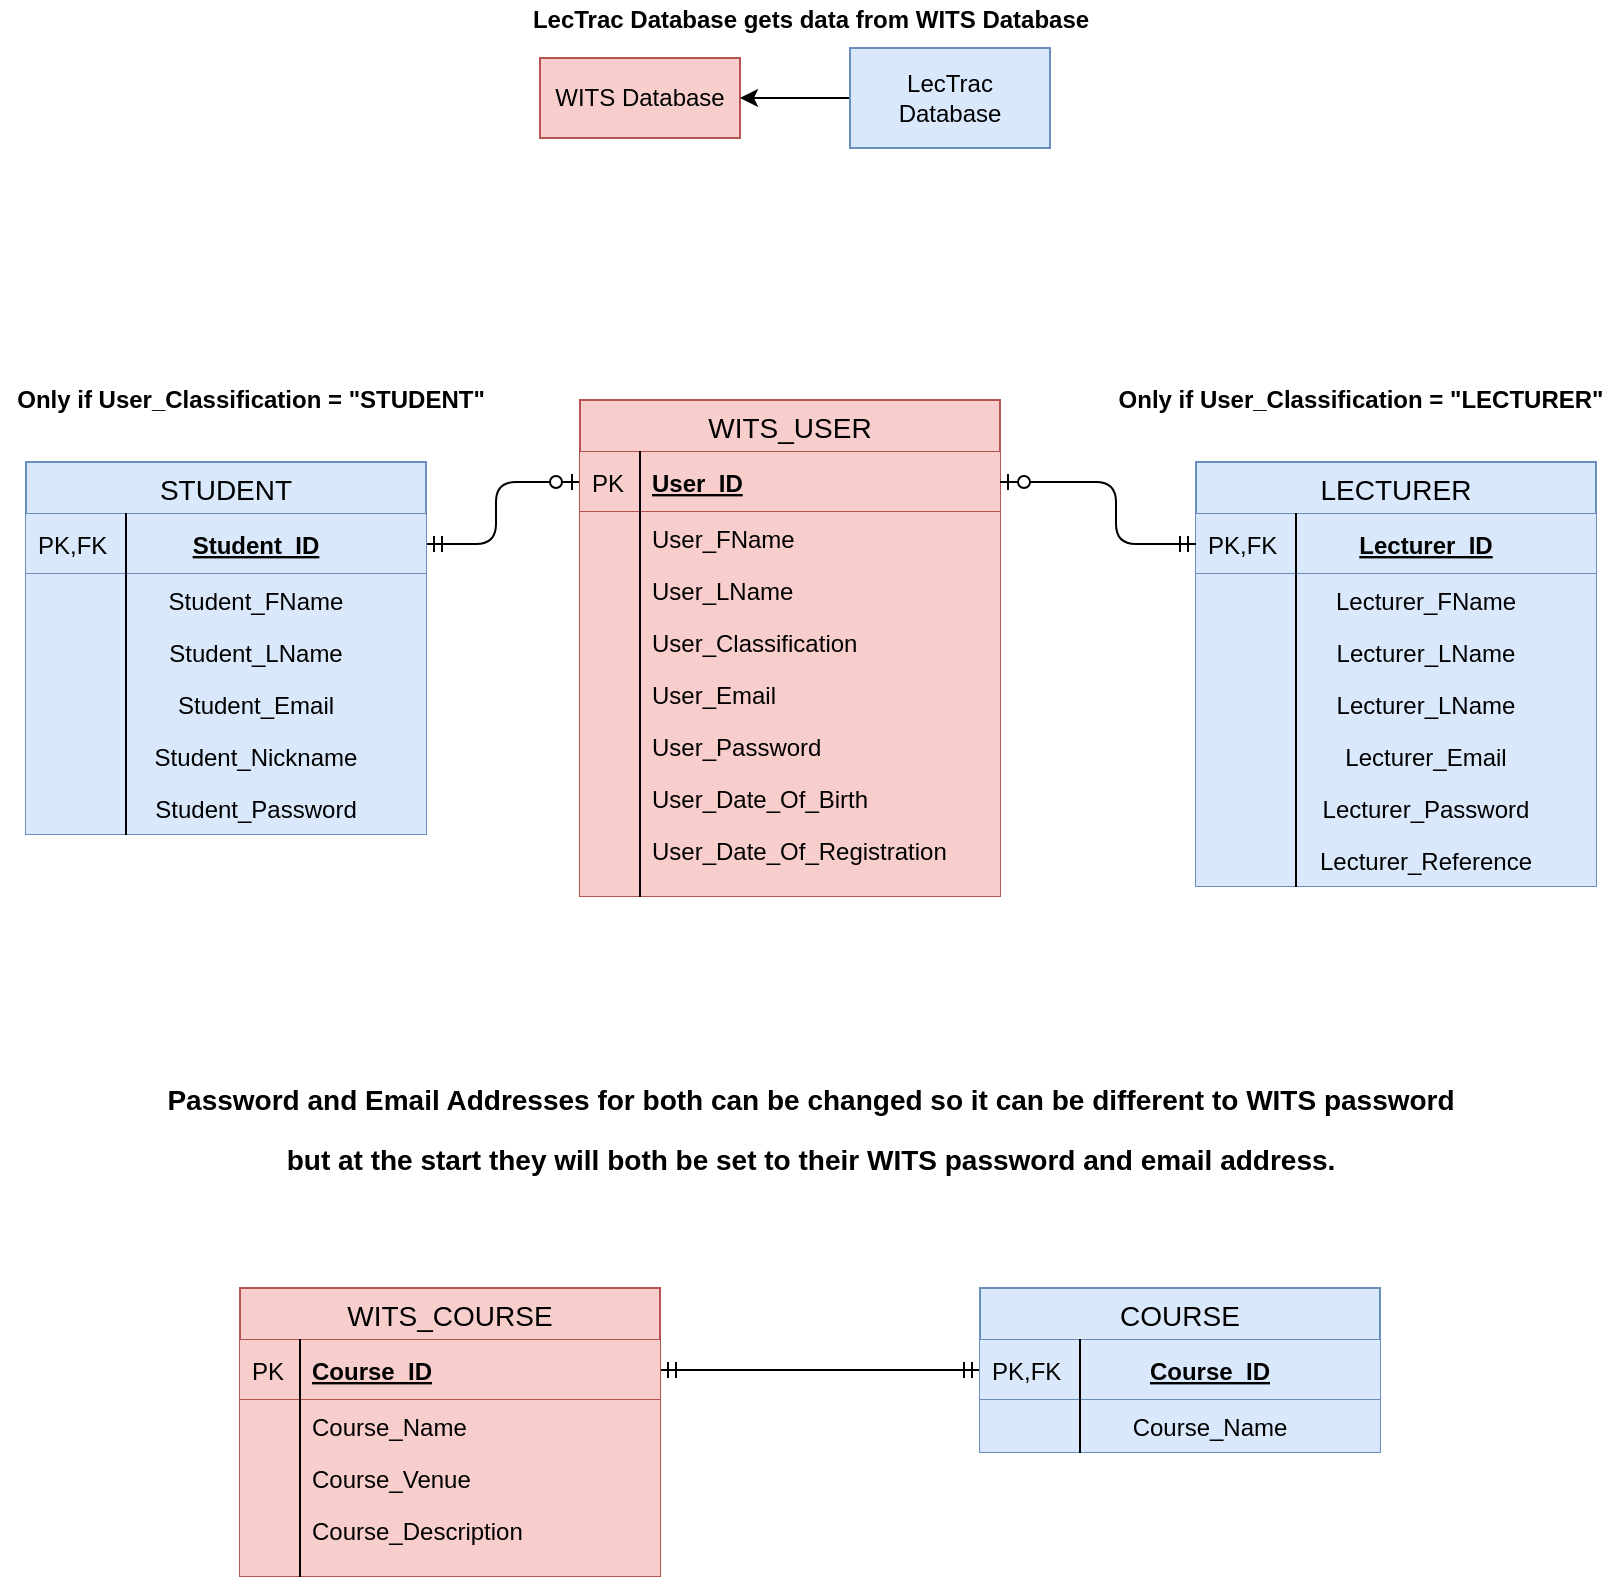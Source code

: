 <mxfile version="13.0.3" type="device"><diagram id="C5RBs43oDa-KdzZeNtuy" name="Page-1"><mxGraphModel dx="2290" dy="846" grid="1" gridSize="10" guides="1" tooltips="1" connect="1" arrows="1" fold="1" page="1" pageScale="1" pageWidth="827" pageHeight="1169" math="0" shadow="0"><root><mxCell id="WIyWlLk6GJQsqaUBKTNV-0"/><mxCell id="WIyWlLk6GJQsqaUBKTNV-1" parent="WIyWlLk6GJQsqaUBKTNV-0"/><mxCell id="q8qyXDA9uavXnTlKvIZX-0" value="WITS Database" style="whiteSpace=wrap;html=1;align=center;fillColor=#f8cecc;strokeColor=#b85450;" parent="WIyWlLk6GJQsqaUBKTNV-1" vertex="1"><mxGeometry x="-548" y="109" width="100" height="40" as="geometry"/></mxCell><mxCell id="I5v792Ejw2t5efdUg5He-0" style="edgeStyle=orthogonalEdgeStyle;rounded=0;orthogonalLoop=1;jettySize=auto;html=1;exitX=0;exitY=0.5;exitDx=0;exitDy=0;entryX=1;entryY=0.5;entryDx=0;entryDy=0;" parent="WIyWlLk6GJQsqaUBKTNV-1" source="q8qyXDA9uavXnTlKvIZX-1" target="q8qyXDA9uavXnTlKvIZX-0" edge="1"><mxGeometry relative="1" as="geometry"/></mxCell><mxCell id="q8qyXDA9uavXnTlKvIZX-1" value="LecTrac &lt;br&gt;Database" style="whiteSpace=wrap;html=1;align=center;fillColor=#dae8fc;strokeColor=#6c8ebf;" parent="WIyWlLk6GJQsqaUBKTNV-1" vertex="1"><mxGeometry x="-393" y="104" width="100" height="50" as="geometry"/></mxCell><mxCell id="q8qyXDA9uavXnTlKvIZX-90" value="" style="edgeStyle=entityRelationEdgeStyle;fontSize=12;html=1;endArrow=ERmandOne;startArrow=ERmandOne;exitX=1;exitY=0.5;exitDx=0;exitDy=0;" parent="WIyWlLk6GJQsqaUBKTNV-1" source="q8qyXDA9uavXnTlKvIZX-22" target="q8qyXDA9uavXnTlKvIZX-84" edge="1"><mxGeometry width="100" height="100" relative="1" as="geometry"><mxPoint x="-488" y="844" as="sourcePoint"/><mxPoint x="-388" y="744" as="targetPoint"/></mxGeometry></mxCell><mxCell id="q8qyXDA9uavXnTlKvIZX-96" value="" style="fontSize=12;html=1;endArrow=ERmandOne;startArrow=ERzeroToOne;startFill=1;exitX=0;exitY=0.5;exitDx=0;exitDy=0;entryX=1;entryY=0.5;entryDx=0;entryDy=0;endFill=0;" parent="WIyWlLk6GJQsqaUBKTNV-1" source="q8qyXDA9uavXnTlKvIZX-37" target="q8qyXDA9uavXnTlKvIZX-56" edge="1"><mxGeometry width="100" height="100" relative="1" as="geometry"><mxPoint x="-308" y="240" as="sourcePoint"/><mxPoint x="-198" y="280" as="targetPoint"/><Array as="points"><mxPoint x="-570" y="321"/><mxPoint x="-570" y="352"/></Array></mxGeometry></mxCell><mxCell id="q8qyXDA9uavXnTlKvIZX-101" value="&lt;b&gt;Only if User_Classification = &quot;STUDENT&quot;&lt;/b&gt;" style="text;html=1;align=center;verticalAlign=middle;resizable=0;points=[];autosize=1;" parent="WIyWlLk6GJQsqaUBKTNV-1" vertex="1"><mxGeometry x="-818" y="270" width="250" height="20" as="geometry"/></mxCell><mxCell id="q8qyXDA9uavXnTlKvIZX-103" value="&lt;b&gt;Only if User_Classification = &quot;LECTURER&quot;&lt;/b&gt;" style="text;html=1;align=center;verticalAlign=middle;resizable=0;points=[];autosize=1;" parent="WIyWlLk6GJQsqaUBKTNV-1" vertex="1"><mxGeometry x="-268" y="270" width="260" height="20" as="geometry"/></mxCell><mxCell id="q8qyXDA9uavXnTlKvIZX-106" value="&lt;b&gt;&lt;font style=&quot;font-size: 14px&quot;&gt;Password and Email Addresses for both can be changed so it can be different to WITS password&lt;/font&gt;&lt;/b&gt;" style="text;html=1;align=center;verticalAlign=middle;resizable=0;points=[];autosize=1;" parent="WIyWlLk6GJQsqaUBKTNV-1" vertex="1"><mxGeometry x="-743" y="620" width="660" height="20" as="geometry"/></mxCell><mxCell id="I5v792Ejw2t5efdUg5He-1" value="LecTrac Database gets data from WITS Database" style="text;html=1;align=center;verticalAlign=middle;resizable=0;points=[];autosize=1;fontStyle=1" parent="WIyWlLk6GJQsqaUBKTNV-1" vertex="1"><mxGeometry x="-558" y="80" width="290" height="20" as="geometry"/></mxCell><mxCell id="q8qyXDA9uavXnTlKvIZX-36" value="WITS_USER" style="swimlane;fontStyle=0;childLayout=stackLayout;horizontal=1;startSize=26;horizontalStack=0;resizeParent=1;resizeParentMax=0;resizeLast=0;collapsible=1;marginBottom=0;align=center;fontSize=14;fillColor=#f8cecc;strokeColor=#b85450;" parent="WIyWlLk6GJQsqaUBKTNV-1" vertex="1"><mxGeometry x="-528" y="280" width="210" height="248" as="geometry"/></mxCell><mxCell id="q8qyXDA9uavXnTlKvIZX-37" value="User_ID" style="shape=partialRectangle;top=0;left=0;right=0;bottom=1;align=left;verticalAlign=middle;fillColor=#f8cecc;spacingLeft=34;spacingRight=4;overflow=hidden;rotatable=0;points=[[0,0.5],[1,0.5]];portConstraint=eastwest;dropTarget=0;fontStyle=5;fontSize=12;strokeColor=#b85450;" parent="q8qyXDA9uavXnTlKvIZX-36" vertex="1"><mxGeometry y="26" width="210" height="30" as="geometry"/></mxCell><mxCell id="q8qyXDA9uavXnTlKvIZX-38" value="PK" style="shape=partialRectangle;top=0;left=0;bottom=0;fillColor=none;align=left;verticalAlign=middle;spacingLeft=4;spacingRight=4;overflow=hidden;rotatable=0;points=[];portConstraint=eastwest;part=1;fontSize=12;" parent="q8qyXDA9uavXnTlKvIZX-37" vertex="1" connectable="0"><mxGeometry width="30" height="30" as="geometry"/></mxCell><mxCell id="q8qyXDA9uavXnTlKvIZX-39" value="User_FName" style="shape=partialRectangle;top=0;left=0;right=0;bottom=0;align=left;verticalAlign=top;fillColor=#f8cecc;spacingLeft=34;spacingRight=4;overflow=hidden;rotatable=0;points=[[0,0.5],[1,0.5]];portConstraint=eastwest;dropTarget=0;fontSize=12;strokeColor=#b85450;" parent="q8qyXDA9uavXnTlKvIZX-36" vertex="1"><mxGeometry y="56" width="210" height="26" as="geometry"/></mxCell><mxCell id="q8qyXDA9uavXnTlKvIZX-40" value="" style="shape=partialRectangle;top=0;left=0;bottom=0;fillColor=none;align=left;verticalAlign=top;spacingLeft=4;spacingRight=4;overflow=hidden;rotatable=0;points=[];portConstraint=eastwest;part=1;fontSize=12;" parent="q8qyXDA9uavXnTlKvIZX-39" vertex="1" connectable="0"><mxGeometry width="30" height="26" as="geometry"/></mxCell><mxCell id="q8qyXDA9uavXnTlKvIZX-41" value="User_LName" style="shape=partialRectangle;top=0;left=0;right=0;bottom=0;align=left;verticalAlign=top;fillColor=#f8cecc;spacingLeft=34;spacingRight=4;overflow=hidden;rotatable=0;points=[[0,0.5],[1,0.5]];portConstraint=eastwest;dropTarget=0;fontSize=12;strokeColor=#b85450;" parent="q8qyXDA9uavXnTlKvIZX-36" vertex="1"><mxGeometry y="82" width="210" height="26" as="geometry"/></mxCell><mxCell id="q8qyXDA9uavXnTlKvIZX-42" value="" style="shape=partialRectangle;top=0;left=0;bottom=0;fillColor=none;align=left;verticalAlign=top;spacingLeft=4;spacingRight=4;overflow=hidden;rotatable=0;points=[];portConstraint=eastwest;part=1;fontSize=12;" parent="q8qyXDA9uavXnTlKvIZX-41" vertex="1" connectable="0"><mxGeometry width="30" height="26" as="geometry"/></mxCell><mxCell id="q8qyXDA9uavXnTlKvIZX-43" value="User_Classification" style="shape=partialRectangle;top=0;left=0;right=0;bottom=0;align=left;verticalAlign=top;fillColor=#f8cecc;spacingLeft=34;spacingRight=4;overflow=hidden;rotatable=0;points=[[0,0.5],[1,0.5]];portConstraint=eastwest;dropTarget=0;fontSize=12;strokeColor=#b85450;" parent="q8qyXDA9uavXnTlKvIZX-36" vertex="1"><mxGeometry y="108" width="210" height="26" as="geometry"/></mxCell><mxCell id="q8qyXDA9uavXnTlKvIZX-44" value="" style="shape=partialRectangle;top=0;left=0;bottom=0;fillColor=none;align=left;verticalAlign=top;spacingLeft=4;spacingRight=4;overflow=hidden;rotatable=0;points=[];portConstraint=eastwest;part=1;fontSize=12;" parent="q8qyXDA9uavXnTlKvIZX-43" vertex="1" connectable="0"><mxGeometry width="30" height="26" as="geometry"/></mxCell><mxCell id="q8qyXDA9uavXnTlKvIZX-47" value="User_Email" style="shape=partialRectangle;top=0;left=0;right=0;bottom=0;align=left;verticalAlign=top;fillColor=#f8cecc;spacingLeft=34;spacingRight=4;overflow=hidden;rotatable=0;points=[[0,0.5],[1,0.5]];portConstraint=eastwest;dropTarget=0;fontSize=12;strokeColor=#b85450;" parent="q8qyXDA9uavXnTlKvIZX-36" vertex="1"><mxGeometry y="134" width="210" height="26" as="geometry"/></mxCell><mxCell id="q8qyXDA9uavXnTlKvIZX-48" value="" style="shape=partialRectangle;top=0;left=0;bottom=0;fillColor=none;align=left;verticalAlign=top;spacingLeft=4;spacingRight=4;overflow=hidden;rotatable=0;points=[];portConstraint=eastwest;part=1;fontSize=12;" parent="q8qyXDA9uavXnTlKvIZX-47" vertex="1" connectable="0"><mxGeometry width="30" height="26" as="geometry"/></mxCell><mxCell id="q8qyXDA9uavXnTlKvIZX-45" value="User_Password" style="shape=partialRectangle;top=0;left=0;right=0;bottom=0;align=left;verticalAlign=top;fillColor=#f8cecc;spacingLeft=34;spacingRight=4;overflow=hidden;rotatable=0;points=[[0,0.5],[1,0.5]];portConstraint=eastwest;dropTarget=0;fontSize=12;strokeColor=#b85450;" parent="q8qyXDA9uavXnTlKvIZX-36" vertex="1"><mxGeometry y="160" width="210" height="26" as="geometry"/></mxCell><mxCell id="q8qyXDA9uavXnTlKvIZX-46" value="" style="shape=partialRectangle;top=0;left=0;bottom=0;fillColor=none;align=left;verticalAlign=top;spacingLeft=4;spacingRight=4;overflow=hidden;rotatable=0;points=[];portConstraint=eastwest;part=1;fontSize=12;" parent="q8qyXDA9uavXnTlKvIZX-45" vertex="1" connectable="0"><mxGeometry width="30" height="26" as="geometry"/></mxCell><mxCell id="q8qyXDA9uavXnTlKvIZX-49" value="User_Date_Of_Birth" style="shape=partialRectangle;top=0;left=0;right=0;bottom=0;align=left;verticalAlign=top;fillColor=#f8cecc;spacingLeft=34;spacingRight=4;overflow=hidden;rotatable=0;points=[[0,0.5],[1,0.5]];portConstraint=eastwest;dropTarget=0;fontSize=12;strokeColor=#b85450;" parent="q8qyXDA9uavXnTlKvIZX-36" vertex="1"><mxGeometry y="186" width="210" height="26" as="geometry"/></mxCell><mxCell id="q8qyXDA9uavXnTlKvIZX-50" value="" style="shape=partialRectangle;top=0;left=0;bottom=0;fillColor=none;align=left;verticalAlign=top;spacingLeft=4;spacingRight=4;overflow=hidden;rotatable=0;points=[];portConstraint=eastwest;part=1;fontSize=12;" parent="q8qyXDA9uavXnTlKvIZX-49" vertex="1" connectable="0"><mxGeometry width="30" height="26" as="geometry"/></mxCell><mxCell id="q8qyXDA9uavXnTlKvIZX-51" value="User_Date_Of_Registration" style="shape=partialRectangle;top=0;left=0;right=0;bottom=0;align=left;verticalAlign=top;fillColor=#f8cecc;spacingLeft=34;spacingRight=4;overflow=hidden;rotatable=0;points=[[0,0.5],[1,0.5]];portConstraint=eastwest;dropTarget=0;fontSize=12;strokeColor=#b85450;" parent="q8qyXDA9uavXnTlKvIZX-36" vertex="1"><mxGeometry y="212" width="210" height="26" as="geometry"/></mxCell><mxCell id="q8qyXDA9uavXnTlKvIZX-52" value="" style="shape=partialRectangle;top=0;left=0;bottom=0;fillColor=none;align=left;verticalAlign=top;spacingLeft=4;spacingRight=4;overflow=hidden;rotatable=0;points=[];portConstraint=eastwest;part=1;fontSize=12;" parent="q8qyXDA9uavXnTlKvIZX-51" vertex="1" connectable="0"><mxGeometry width="30" height="26" as="geometry"/></mxCell><mxCell id="q8qyXDA9uavXnTlKvIZX-53" value="" style="shape=partialRectangle;top=0;left=0;right=0;bottom=0;align=left;verticalAlign=top;fillColor=#f8cecc;spacingLeft=34;spacingRight=4;overflow=hidden;rotatable=0;points=[[0,0.5],[1,0.5]];portConstraint=eastwest;dropTarget=0;fontSize=12;strokeColor=#b85450;" parent="q8qyXDA9uavXnTlKvIZX-36" vertex="1"><mxGeometry y="238" width="210" height="10" as="geometry"/></mxCell><mxCell id="q8qyXDA9uavXnTlKvIZX-54" value="" style="shape=partialRectangle;top=0;left=0;bottom=0;fillColor=none;align=left;verticalAlign=top;spacingLeft=4;spacingRight=4;overflow=hidden;rotatable=0;points=[];portConstraint=eastwest;part=1;fontSize=12;" parent="q8qyXDA9uavXnTlKvIZX-53" vertex="1" connectable="0"><mxGeometry width="30" height="10" as="geometry"/></mxCell><mxCell id="q8qyXDA9uavXnTlKvIZX-70" value="LECTURER" style="swimlane;fontStyle=0;childLayout=stackLayout;horizontal=1;startSize=26;horizontalStack=0;resizeParent=1;resizeParentMax=0;resizeLast=0;collapsible=1;marginBottom=0;align=center;fontSize=14;fillColor=#dae8fc;strokeColor=#6c8ebf;" parent="WIyWlLk6GJQsqaUBKTNV-1" vertex="1"><mxGeometry x="-220" y="311" width="200" height="212" as="geometry"/></mxCell><mxCell id="q8qyXDA9uavXnTlKvIZX-71" value="Lecturer_ID" style="shape=partialRectangle;top=0;left=0;right=0;bottom=1;align=center;verticalAlign=middle;fillColor=#dae8fc;spacingLeft=34;spacingRight=4;overflow=hidden;rotatable=0;points=[[0,0.5],[1,0.5]];portConstraint=eastwest;dropTarget=0;fontStyle=5;fontSize=12;strokeColor=#6c8ebf;" parent="q8qyXDA9uavXnTlKvIZX-70" vertex="1"><mxGeometry y="26" width="200" height="30" as="geometry"/></mxCell><mxCell id="q8qyXDA9uavXnTlKvIZX-72" value="PK,FK" style="shape=partialRectangle;top=0;left=0;bottom=0;fillColor=none;align=left;verticalAlign=middle;spacingLeft=4;spacingRight=4;overflow=hidden;rotatable=0;points=[];portConstraint=eastwest;part=1;fontSize=12;" parent="q8qyXDA9uavXnTlKvIZX-71" vertex="1" connectable="0"><mxGeometry width="50" height="30" as="geometry"/></mxCell><mxCell id="q8qyXDA9uavXnTlKvIZX-73" value="Lecturer_FName" style="shape=partialRectangle;top=0;left=0;right=0;bottom=0;align=center;verticalAlign=top;fillColor=#dae8fc;spacingLeft=34;spacingRight=4;overflow=hidden;rotatable=0;points=[[0,0.5],[1,0.5]];portConstraint=eastwest;dropTarget=0;fontSize=12;strokeColor=#6c8ebf;" parent="q8qyXDA9uavXnTlKvIZX-70" vertex="1"><mxGeometry y="56" width="200" height="26" as="geometry"/></mxCell><mxCell id="q8qyXDA9uavXnTlKvIZX-74" value="" style="shape=partialRectangle;top=0;left=0;bottom=0;fillColor=none;align=left;verticalAlign=top;spacingLeft=4;spacingRight=4;overflow=hidden;rotatable=0;points=[];portConstraint=eastwest;part=1;fontSize=12;" parent="q8qyXDA9uavXnTlKvIZX-73" vertex="1" connectable="0"><mxGeometry width="50" height="26" as="geometry"/></mxCell><mxCell id="8Ey1bvOgUlE5KpYxASuW-0" value="Lecturer_LName" style="shape=partialRectangle;top=0;left=0;right=0;bottom=0;align=center;verticalAlign=top;fillColor=#dae8fc;spacingLeft=34;spacingRight=4;overflow=hidden;rotatable=0;points=[[0,0.5],[1,0.5]];portConstraint=eastwest;dropTarget=0;fontSize=12;strokeColor=#6c8ebf;" vertex="1" parent="q8qyXDA9uavXnTlKvIZX-70"><mxGeometry y="82" width="200" height="26" as="geometry"/></mxCell><mxCell id="8Ey1bvOgUlE5KpYxASuW-1" value="" style="shape=partialRectangle;top=0;left=0;bottom=0;fillColor=none;align=left;verticalAlign=top;spacingLeft=4;spacingRight=4;overflow=hidden;rotatable=0;points=[];portConstraint=eastwest;part=1;fontSize=12;" vertex="1" connectable="0" parent="8Ey1bvOgUlE5KpYxASuW-0"><mxGeometry width="50" height="26" as="geometry"/></mxCell><mxCell id="q8qyXDA9uavXnTlKvIZX-75" value="Lecturer_LName" style="shape=partialRectangle;top=0;left=0;right=0;bottom=0;align=center;verticalAlign=top;fillColor=#dae8fc;spacingLeft=34;spacingRight=4;overflow=hidden;rotatable=0;points=[[0,0.5],[1,0.5]];portConstraint=eastwest;dropTarget=0;fontSize=12;strokeColor=#6c8ebf;" parent="q8qyXDA9uavXnTlKvIZX-70" vertex="1"><mxGeometry y="108" width="200" height="26" as="geometry"/></mxCell><mxCell id="q8qyXDA9uavXnTlKvIZX-76" value="" style="shape=partialRectangle;top=0;left=0;bottom=0;fillColor=none;align=left;verticalAlign=top;spacingLeft=4;spacingRight=4;overflow=hidden;rotatable=0;points=[];portConstraint=eastwest;part=1;fontSize=12;" parent="q8qyXDA9uavXnTlKvIZX-75" vertex="1" connectable="0"><mxGeometry width="50" height="26" as="geometry"/></mxCell><mxCell id="q8qyXDA9uavXnTlKvIZX-77" value="Lecturer_Email" style="shape=partialRectangle;top=0;left=0;right=0;bottom=0;align=center;verticalAlign=top;fillColor=#dae8fc;spacingLeft=34;spacingRight=4;overflow=hidden;rotatable=0;points=[[0,0.5],[1,0.5]];portConstraint=eastwest;dropTarget=0;fontSize=12;strokeColor=#6c8ebf;" parent="q8qyXDA9uavXnTlKvIZX-70" vertex="1"><mxGeometry y="134" width="200" height="26" as="geometry"/></mxCell><mxCell id="q8qyXDA9uavXnTlKvIZX-78" value="" style="shape=partialRectangle;top=0;left=0;bottom=0;fillColor=none;align=left;verticalAlign=top;spacingLeft=4;spacingRight=4;overflow=hidden;rotatable=0;points=[];portConstraint=eastwest;part=1;fontSize=12;" parent="q8qyXDA9uavXnTlKvIZX-77" vertex="1" connectable="0"><mxGeometry width="50" height="26" as="geometry"/></mxCell><mxCell id="q8qyXDA9uavXnTlKvIZX-79" value="Lecturer_Password" style="shape=partialRectangle;top=0;left=0;right=0;bottom=0;align=center;verticalAlign=top;fillColor=#dae8fc;spacingLeft=34;spacingRight=4;overflow=hidden;rotatable=0;points=[[0,0.5],[1,0.5]];portConstraint=eastwest;dropTarget=0;fontSize=12;strokeColor=#6c8ebf;" parent="q8qyXDA9uavXnTlKvIZX-70" vertex="1"><mxGeometry y="160" width="200" height="26" as="geometry"/></mxCell><mxCell id="q8qyXDA9uavXnTlKvIZX-80" value="" style="shape=partialRectangle;top=0;left=0;bottom=0;fillColor=none;align=left;verticalAlign=top;spacingLeft=4;spacingRight=4;overflow=hidden;rotatable=0;points=[];portConstraint=eastwest;part=1;fontSize=12;" parent="q8qyXDA9uavXnTlKvIZX-79" vertex="1" connectable="0"><mxGeometry width="50" height="26" as="geometry"/></mxCell><mxCell id="q8qyXDA9uavXnTlKvIZX-81" value="Lecturer_Reference" style="shape=partialRectangle;top=0;left=0;right=0;bottom=0;align=center;verticalAlign=top;fillColor=#dae8fc;spacingLeft=34;spacingRight=4;overflow=hidden;rotatable=0;points=[[0,0.5],[1,0.5]];portConstraint=eastwest;dropTarget=0;fontSize=12;strokeColor=#6c8ebf;" parent="q8qyXDA9uavXnTlKvIZX-70" vertex="1"><mxGeometry y="186" width="200" height="26" as="geometry"/></mxCell><mxCell id="q8qyXDA9uavXnTlKvIZX-82" value="" style="shape=partialRectangle;top=0;left=0;bottom=0;fillColor=none;align=left;verticalAlign=top;spacingLeft=4;spacingRight=4;overflow=hidden;rotatable=0;points=[];portConstraint=eastwest;part=1;fontSize=12;" parent="q8qyXDA9uavXnTlKvIZX-81" vertex="1" connectable="0"><mxGeometry width="50" height="26" as="geometry"/></mxCell><mxCell id="q8qyXDA9uavXnTlKvIZX-55" value="STUDENT" style="swimlane;fontStyle=0;childLayout=stackLayout;horizontal=1;startSize=26;horizontalStack=0;resizeParent=1;resizeParentMax=0;resizeLast=0;collapsible=1;marginBottom=0;align=center;fontSize=14;fillColor=#dae8fc;strokeColor=#6c8ebf;" parent="WIyWlLk6GJQsqaUBKTNV-1" vertex="1"><mxGeometry x="-805" y="311" width="200" height="186" as="geometry"/></mxCell><mxCell id="q8qyXDA9uavXnTlKvIZX-56" value="Student_ID" style="shape=partialRectangle;top=0;left=0;right=0;bottom=1;align=center;verticalAlign=middle;fillColor=#dae8fc;spacingLeft=34;spacingRight=4;overflow=hidden;rotatable=0;points=[[0,0.5],[1,0.5]];portConstraint=eastwest;dropTarget=0;fontStyle=5;fontSize=12;strokeColor=#6c8ebf;" parent="q8qyXDA9uavXnTlKvIZX-55" vertex="1"><mxGeometry y="26" width="200" height="30" as="geometry"/></mxCell><mxCell id="q8qyXDA9uavXnTlKvIZX-57" value="PK,FK" style="shape=partialRectangle;top=0;left=0;bottom=0;fillColor=none;align=left;verticalAlign=middle;spacingLeft=4;spacingRight=4;overflow=hidden;rotatable=0;points=[];portConstraint=eastwest;part=1;fontSize=12;" parent="q8qyXDA9uavXnTlKvIZX-56" vertex="1" connectable="0"><mxGeometry width="50" height="30" as="geometry"/></mxCell><mxCell id="q8qyXDA9uavXnTlKvIZX-58" value="Student_FName" style="shape=partialRectangle;top=0;left=0;right=0;bottom=0;align=center;verticalAlign=top;fillColor=#dae8fc;spacingLeft=34;spacingRight=4;overflow=hidden;rotatable=0;points=[[0,0.5],[1,0.5]];portConstraint=eastwest;dropTarget=0;fontSize=12;strokeColor=#6c8ebf;" parent="q8qyXDA9uavXnTlKvIZX-55" vertex="1"><mxGeometry y="56" width="200" height="26" as="geometry"/></mxCell><mxCell id="q8qyXDA9uavXnTlKvIZX-59" value="" style="shape=partialRectangle;top=0;left=0;bottom=0;fillColor=none;align=left;verticalAlign=top;spacingLeft=4;spacingRight=4;overflow=hidden;rotatable=0;points=[];portConstraint=eastwest;part=1;fontSize=12;" parent="q8qyXDA9uavXnTlKvIZX-58" vertex="1" connectable="0"><mxGeometry width="50" height="26" as="geometry"/></mxCell><mxCell id="q8qyXDA9uavXnTlKvIZX-60" value="Student_LName" style="shape=partialRectangle;top=0;left=0;right=0;bottom=0;align=center;verticalAlign=top;fillColor=#dae8fc;spacingLeft=34;spacingRight=4;overflow=hidden;rotatable=0;points=[[0,0.5],[1,0.5]];portConstraint=eastwest;dropTarget=0;fontSize=12;strokeColor=#6c8ebf;" parent="q8qyXDA9uavXnTlKvIZX-55" vertex="1"><mxGeometry y="82" width="200" height="26" as="geometry"/></mxCell><mxCell id="q8qyXDA9uavXnTlKvIZX-61" value="" style="shape=partialRectangle;top=0;left=0;bottom=0;fillColor=none;align=left;verticalAlign=top;spacingLeft=4;spacingRight=4;overflow=hidden;rotatable=0;points=[];portConstraint=eastwest;part=1;fontSize=12;" parent="q8qyXDA9uavXnTlKvIZX-60" vertex="1" connectable="0"><mxGeometry width="50" height="26" as="geometry"/></mxCell><mxCell id="q8qyXDA9uavXnTlKvIZX-62" value="Student_Email" style="shape=partialRectangle;top=0;left=0;right=0;bottom=0;align=center;verticalAlign=top;fillColor=#dae8fc;spacingLeft=34;spacingRight=4;overflow=hidden;rotatable=0;points=[[0,0.5],[1,0.5]];portConstraint=eastwest;dropTarget=0;fontSize=12;strokeColor=#6c8ebf;" parent="q8qyXDA9uavXnTlKvIZX-55" vertex="1"><mxGeometry y="108" width="200" height="26" as="geometry"/></mxCell><mxCell id="q8qyXDA9uavXnTlKvIZX-63" value="" style="shape=partialRectangle;top=0;left=0;bottom=0;fillColor=none;align=left;verticalAlign=top;spacingLeft=4;spacingRight=4;overflow=hidden;rotatable=0;points=[];portConstraint=eastwest;part=1;fontSize=12;" parent="q8qyXDA9uavXnTlKvIZX-62" vertex="1" connectable="0"><mxGeometry width="50" height="26" as="geometry"/></mxCell><mxCell id="q8qyXDA9uavXnTlKvIZX-64" value="Student_Nickname" style="shape=partialRectangle;top=0;left=0;right=0;bottom=0;align=center;verticalAlign=top;fillColor=#dae8fc;spacingLeft=34;spacingRight=4;overflow=hidden;rotatable=0;points=[[0,0.5],[1,0.5]];portConstraint=eastwest;dropTarget=0;fontSize=12;strokeColor=#6c8ebf;" parent="q8qyXDA9uavXnTlKvIZX-55" vertex="1"><mxGeometry y="134" width="200" height="26" as="geometry"/></mxCell><mxCell id="q8qyXDA9uavXnTlKvIZX-65" value="" style="shape=partialRectangle;top=0;left=0;bottom=0;fillColor=none;align=left;verticalAlign=top;spacingLeft=4;spacingRight=4;overflow=hidden;rotatable=0;points=[];portConstraint=eastwest;part=1;fontSize=12;" parent="q8qyXDA9uavXnTlKvIZX-64" vertex="1" connectable="0"><mxGeometry width="50" height="26" as="geometry"/></mxCell><mxCell id="q8qyXDA9uavXnTlKvIZX-66" value="Student_Password" style="shape=partialRectangle;top=0;left=0;right=0;bottom=0;align=center;verticalAlign=top;fillColor=#dae8fc;spacingLeft=34;spacingRight=4;overflow=hidden;rotatable=0;points=[[0,0.5],[1,0.5]];portConstraint=eastwest;dropTarget=0;fontSize=12;strokeColor=#6c8ebf;" parent="q8qyXDA9uavXnTlKvIZX-55" vertex="1"><mxGeometry y="160" width="200" height="26" as="geometry"/></mxCell><mxCell id="q8qyXDA9uavXnTlKvIZX-67" value="" style="shape=partialRectangle;top=0;left=0;bottom=0;fillColor=none;align=left;verticalAlign=top;spacingLeft=4;spacingRight=4;overflow=hidden;rotatable=0;points=[];portConstraint=eastwest;part=1;fontSize=12;" parent="q8qyXDA9uavXnTlKvIZX-66" vertex="1" connectable="0"><mxGeometry width="50" height="26" as="geometry"/></mxCell><mxCell id="8Ey1bvOgUlE5KpYxASuW-2" value="" style="fontSize=12;html=1;endArrow=ERmandOne;startArrow=ERzeroToOne;startFill=1;exitX=1;exitY=0.5;exitDx=0;exitDy=0;entryX=0;entryY=0.5;entryDx=0;entryDy=0;" edge="1" parent="WIyWlLk6GJQsqaUBKTNV-1" source="q8qyXDA9uavXnTlKvIZX-37" target="q8qyXDA9uavXnTlKvIZX-71"><mxGeometry width="100" height="100" relative="1" as="geometry"><mxPoint x="-518" y="331" as="sourcePoint"/><mxPoint x="-595" y="362" as="targetPoint"/><Array as="points"><mxPoint x="-260" y="321"/><mxPoint x="-260" y="352"/></Array></mxGeometry></mxCell><mxCell id="8Ey1bvOgUlE5KpYxASuW-5" value="&lt;font style=&quot;font-size: 14px&quot;&gt;&lt;b&gt;but at the start they will both be set to their WITS password and email address.&lt;/b&gt;&lt;/font&gt;" style="text;html=1;align=center;verticalAlign=middle;resizable=0;points=[];autosize=1;" vertex="1" parent="WIyWlLk6GJQsqaUBKTNV-1"><mxGeometry x="-683" y="650" width="540" height="20" as="geometry"/></mxCell><mxCell id="q8qyXDA9uavXnTlKvIZX-21" value="WITS_COURSE" style="swimlane;fontStyle=0;childLayout=stackLayout;horizontal=1;startSize=26;horizontalStack=0;resizeParent=1;resizeParentMax=0;resizeLast=0;collapsible=1;marginBottom=0;align=center;fontSize=14;fillColor=#f8cecc;strokeColor=#b85450;" parent="WIyWlLk6GJQsqaUBKTNV-1" vertex="1"><mxGeometry x="-698" y="724" width="210" height="144" as="geometry"/></mxCell><mxCell id="q8qyXDA9uavXnTlKvIZX-22" value="Course_ID" style="shape=partialRectangle;top=0;left=0;right=0;bottom=1;align=left;verticalAlign=middle;fillColor=#f8cecc;spacingLeft=34;spacingRight=4;overflow=hidden;rotatable=0;points=[[0,0.5],[1,0.5]];portConstraint=eastwest;dropTarget=0;fontStyle=5;fontSize=12;strokeColor=#b85450;" parent="q8qyXDA9uavXnTlKvIZX-21" vertex="1"><mxGeometry y="26" width="210" height="30" as="geometry"/></mxCell><mxCell id="q8qyXDA9uavXnTlKvIZX-23" value="PK" style="shape=partialRectangle;top=0;left=0;bottom=0;fillColor=none;align=left;verticalAlign=middle;spacingLeft=4;spacingRight=4;overflow=hidden;rotatable=0;points=[];portConstraint=eastwest;part=1;fontSize=12;" parent="q8qyXDA9uavXnTlKvIZX-22" vertex="1" connectable="0"><mxGeometry width="30" height="30" as="geometry"/></mxCell><mxCell id="q8qyXDA9uavXnTlKvIZX-24" value="Course_Name" style="shape=partialRectangle;top=0;left=0;right=0;bottom=0;align=left;verticalAlign=top;fillColor=#f8cecc;spacingLeft=34;spacingRight=4;overflow=hidden;rotatable=0;points=[[0,0.5],[1,0.5]];portConstraint=eastwest;dropTarget=0;fontSize=12;strokeColor=#b85450;" parent="q8qyXDA9uavXnTlKvIZX-21" vertex="1"><mxGeometry y="56" width="210" height="26" as="geometry"/></mxCell><mxCell id="q8qyXDA9uavXnTlKvIZX-25" value="" style="shape=partialRectangle;top=0;left=0;bottom=0;fillColor=none;align=left;verticalAlign=top;spacingLeft=4;spacingRight=4;overflow=hidden;rotatable=0;points=[];portConstraint=eastwest;part=1;fontSize=12;" parent="q8qyXDA9uavXnTlKvIZX-24" vertex="1" connectable="0"><mxGeometry width="30" height="26" as="geometry"/></mxCell><mxCell id="q8qyXDA9uavXnTlKvIZX-26" value="Course_Venue" style="shape=partialRectangle;top=0;left=0;right=0;bottom=0;align=left;verticalAlign=top;fillColor=#f8cecc;spacingLeft=34;spacingRight=4;overflow=hidden;rotatable=0;points=[[0,0.5],[1,0.5]];portConstraint=eastwest;dropTarget=0;fontSize=12;strokeColor=#b85450;" parent="q8qyXDA9uavXnTlKvIZX-21" vertex="1"><mxGeometry y="82" width="210" height="26" as="geometry"/></mxCell><mxCell id="q8qyXDA9uavXnTlKvIZX-27" value="" style="shape=partialRectangle;top=0;left=0;bottom=0;fillColor=none;align=left;verticalAlign=top;spacingLeft=4;spacingRight=4;overflow=hidden;rotatable=0;points=[];portConstraint=eastwest;part=1;fontSize=12;" parent="q8qyXDA9uavXnTlKvIZX-26" vertex="1" connectable="0"><mxGeometry width="30" height="26" as="geometry"/></mxCell><mxCell id="q8qyXDA9uavXnTlKvIZX-28" value="Course_Description" style="shape=partialRectangle;top=0;left=0;right=0;bottom=0;align=left;verticalAlign=top;fillColor=#f8cecc;spacingLeft=34;spacingRight=4;overflow=hidden;rotatable=0;points=[[0,0.5],[1,0.5]];portConstraint=eastwest;dropTarget=0;fontSize=12;strokeColor=#b85450;" parent="q8qyXDA9uavXnTlKvIZX-21" vertex="1"><mxGeometry y="108" width="210" height="26" as="geometry"/></mxCell><mxCell id="q8qyXDA9uavXnTlKvIZX-29" value="" style="shape=partialRectangle;top=0;left=0;bottom=0;fillColor=none;align=left;verticalAlign=top;spacingLeft=4;spacingRight=4;overflow=hidden;rotatable=0;points=[];portConstraint=eastwest;part=1;fontSize=12;" parent="q8qyXDA9uavXnTlKvIZX-28" vertex="1" connectable="0"><mxGeometry width="30" height="26" as="geometry"/></mxCell><mxCell id="q8qyXDA9uavXnTlKvIZX-34" value="" style="shape=partialRectangle;top=0;left=0;right=0;bottom=0;align=left;verticalAlign=top;fillColor=#f8cecc;spacingLeft=34;spacingRight=4;overflow=hidden;rotatable=0;points=[[0,0.5],[1,0.5]];portConstraint=eastwest;dropTarget=0;fontSize=12;strokeColor=#b85450;" parent="q8qyXDA9uavXnTlKvIZX-21" vertex="1"><mxGeometry y="134" width="210" height="10" as="geometry"/></mxCell><mxCell id="q8qyXDA9uavXnTlKvIZX-35" value="" style="shape=partialRectangle;top=0;left=0;bottom=0;fillColor=none;align=left;verticalAlign=top;spacingLeft=4;spacingRight=4;overflow=hidden;rotatable=0;points=[];portConstraint=eastwest;part=1;fontSize=12;" parent="q8qyXDA9uavXnTlKvIZX-34" vertex="1" connectable="0"><mxGeometry width="30" height="10" as="geometry"/></mxCell><mxCell id="q8qyXDA9uavXnTlKvIZX-83" value="COURSE" style="swimlane;fontStyle=0;childLayout=stackLayout;horizontal=1;startSize=26;horizontalStack=0;resizeParent=1;resizeParentMax=0;resizeLast=0;collapsible=1;marginBottom=0;align=center;fontSize=14;fillColor=#dae8fc;strokeColor=#6c8ebf;" parent="WIyWlLk6GJQsqaUBKTNV-1" vertex="1"><mxGeometry x="-328" y="724" width="200" height="82" as="geometry"/></mxCell><mxCell id="q8qyXDA9uavXnTlKvIZX-84" value="Course_ID" style="shape=partialRectangle;top=0;left=0;right=0;bottom=1;align=center;verticalAlign=middle;fillColor=#dae8fc;spacingLeft=34;spacingRight=4;overflow=hidden;rotatable=0;points=[[0,0.5],[1,0.5]];portConstraint=eastwest;dropTarget=0;fontStyle=5;fontSize=12;strokeColor=#6c8ebf;" parent="q8qyXDA9uavXnTlKvIZX-83" vertex="1"><mxGeometry y="26" width="200" height="30" as="geometry"/></mxCell><mxCell id="q8qyXDA9uavXnTlKvIZX-85" value="PK,FK" style="shape=partialRectangle;top=0;left=0;bottom=0;fillColor=none;align=left;verticalAlign=middle;spacingLeft=4;spacingRight=4;overflow=hidden;rotatable=0;points=[];portConstraint=eastwest;part=1;fontSize=12;" parent="q8qyXDA9uavXnTlKvIZX-84" vertex="1" connectable="0"><mxGeometry width="50" height="30" as="geometry"/></mxCell><mxCell id="q8qyXDA9uavXnTlKvIZX-86" value="Course_Name" style="shape=partialRectangle;top=0;left=0;right=0;bottom=0;align=center;verticalAlign=top;fillColor=#dae8fc;spacingLeft=34;spacingRight=4;overflow=hidden;rotatable=0;points=[[0,0.5],[1,0.5]];portConstraint=eastwest;dropTarget=0;fontSize=12;strokeColor=#6c8ebf;" parent="q8qyXDA9uavXnTlKvIZX-83" vertex="1"><mxGeometry y="56" width="200" height="26" as="geometry"/></mxCell><mxCell id="q8qyXDA9uavXnTlKvIZX-87" value="" style="shape=partialRectangle;top=0;left=0;bottom=0;fillColor=none;align=left;verticalAlign=top;spacingLeft=4;spacingRight=4;overflow=hidden;rotatable=0;points=[];portConstraint=eastwest;part=1;fontSize=12;" parent="q8qyXDA9uavXnTlKvIZX-86" vertex="1" connectable="0"><mxGeometry width="50" height="26" as="geometry"/></mxCell></root></mxGraphModel></diagram></mxfile>